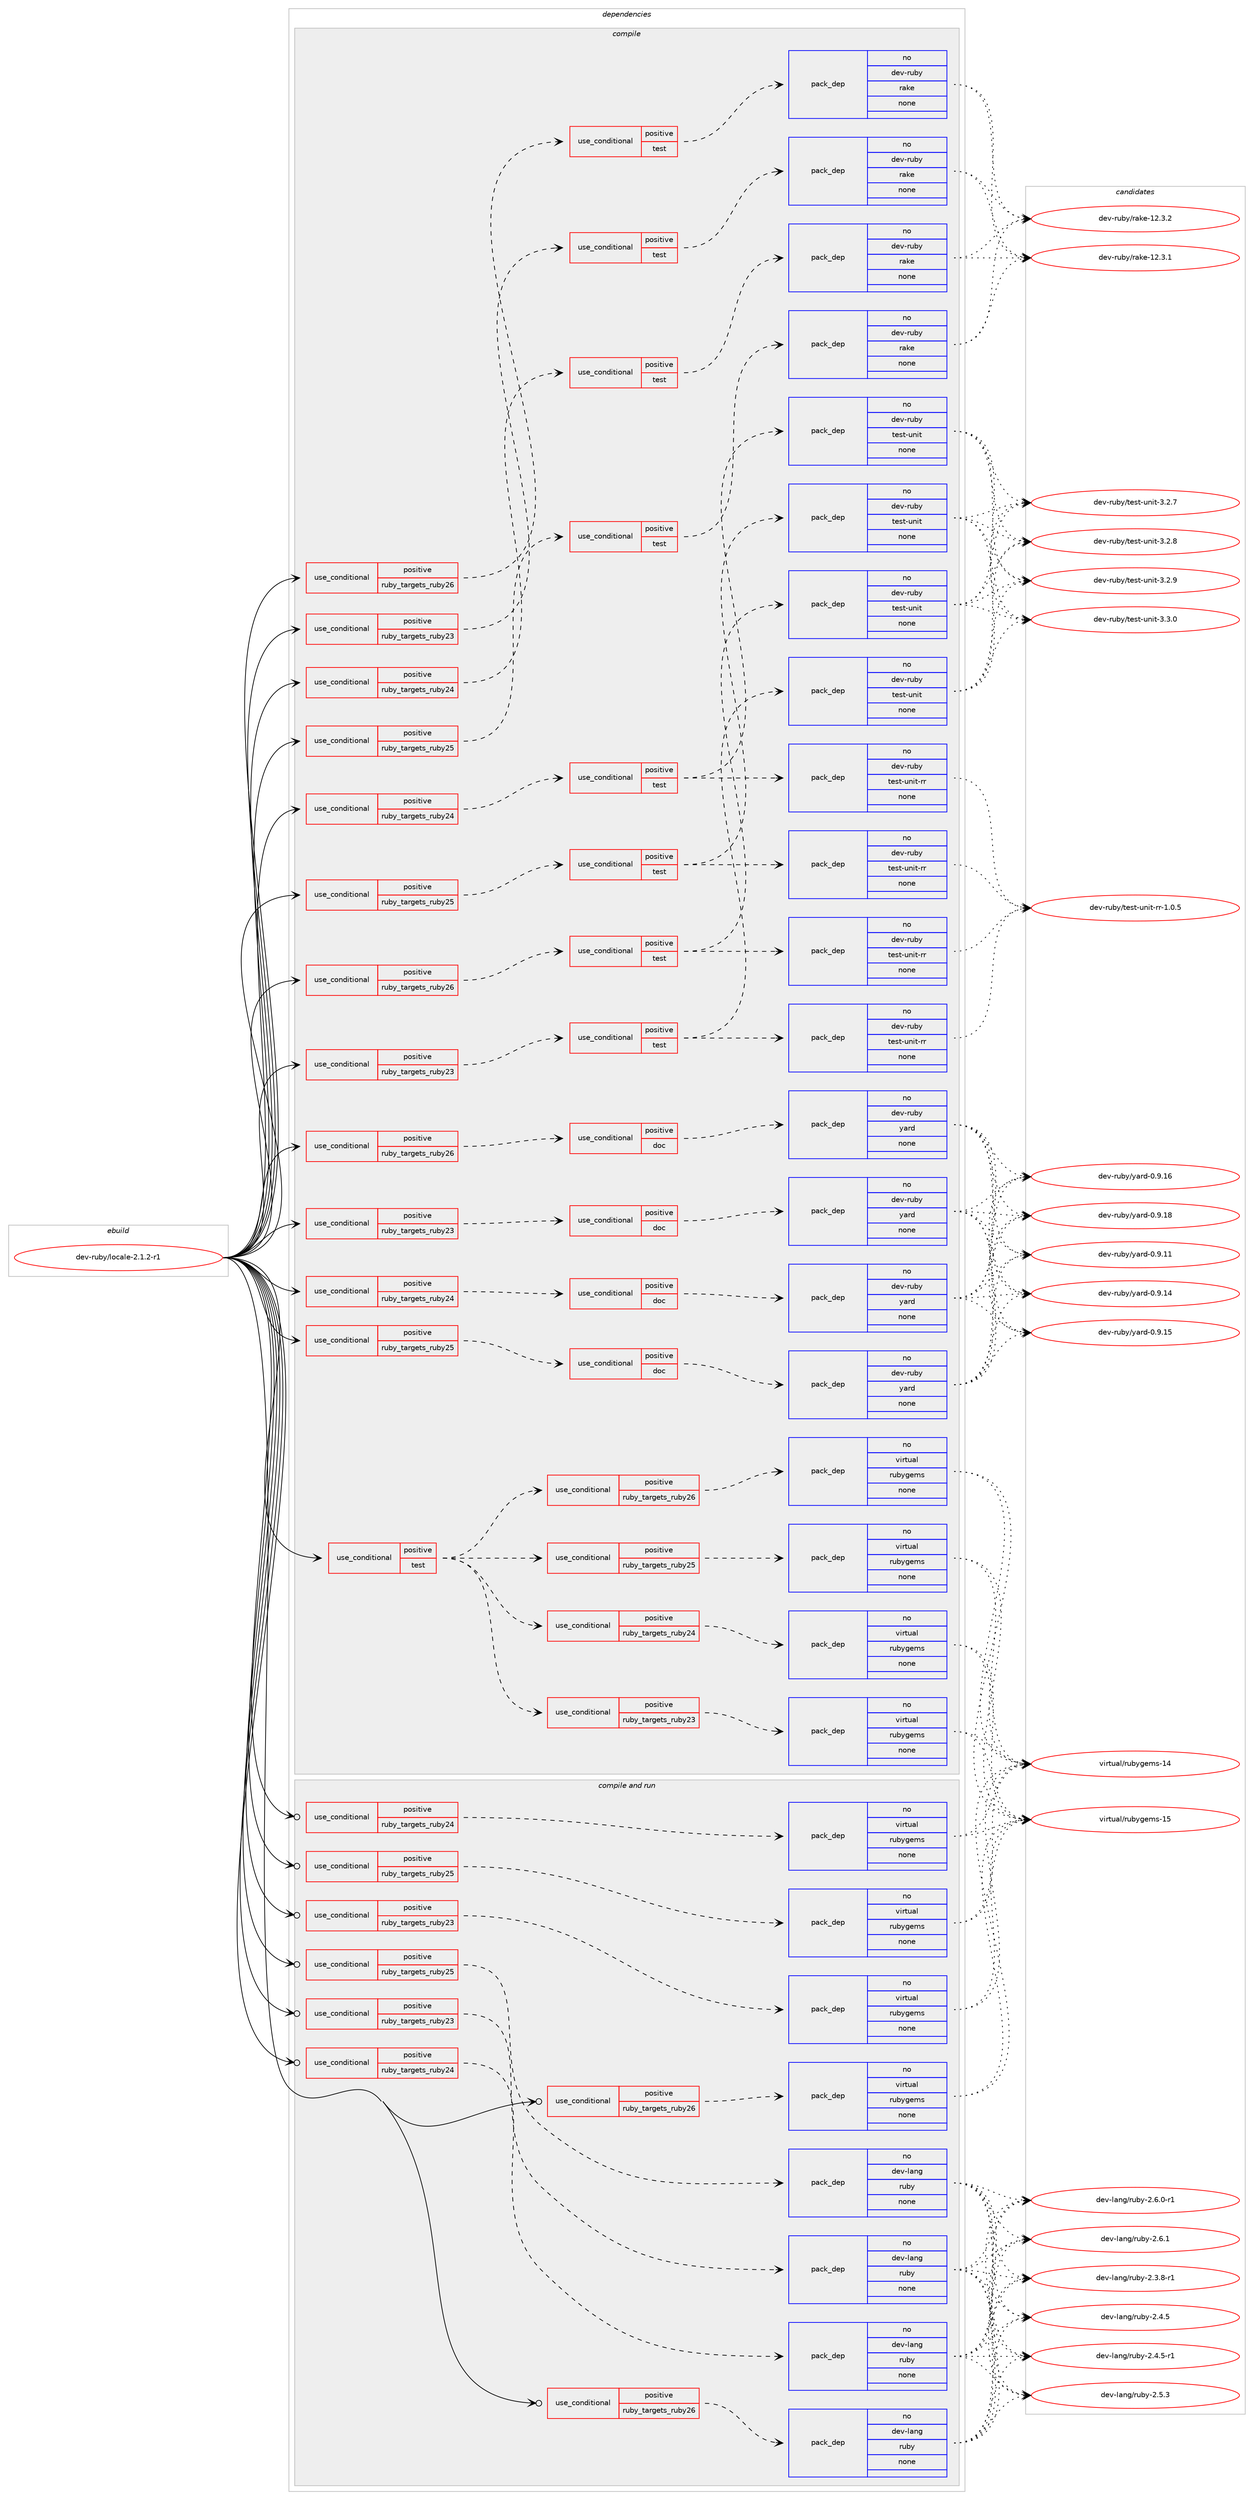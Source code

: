 digraph prolog {

# *************
# Graph options
# *************

newrank=true;
concentrate=true;
compound=true;
graph [rankdir=LR,fontname=Helvetica,fontsize=10,ranksep=1.5];#, ranksep=2.5, nodesep=0.2];
edge  [arrowhead=vee];
node  [fontname=Helvetica,fontsize=10];

# **********
# The ebuild
# **********

subgraph cluster_leftcol {
color=gray;
rank=same;
label=<<i>ebuild</i>>;
id [label="dev-ruby/locale-2.1.2-r1", color=red, width=4, href="../dev-ruby/locale-2.1.2-r1.svg"];
}

# ****************
# The dependencies
# ****************

subgraph cluster_midcol {
color=gray;
label=<<i>dependencies</i>>;
subgraph cluster_compile {
fillcolor="#eeeeee";
style=filled;
label=<<i>compile</i>>;
subgraph cond404384 {
dependency1502179 [label=<<TABLE BORDER="0" CELLBORDER="1" CELLSPACING="0" CELLPADDING="4"><TR><TD ROWSPAN="3" CELLPADDING="10">use_conditional</TD></TR><TR><TD>positive</TD></TR><TR><TD>ruby_targets_ruby23</TD></TR></TABLE>>, shape=none, color=red];
subgraph cond404385 {
dependency1502180 [label=<<TABLE BORDER="0" CELLBORDER="1" CELLSPACING="0" CELLPADDING="4"><TR><TD ROWSPAN="3" CELLPADDING="10">use_conditional</TD></TR><TR><TD>positive</TD></TR><TR><TD>doc</TD></TR></TABLE>>, shape=none, color=red];
subgraph pack1074334 {
dependency1502181 [label=<<TABLE BORDER="0" CELLBORDER="1" CELLSPACING="0" CELLPADDING="4" WIDTH="220"><TR><TD ROWSPAN="6" CELLPADDING="30">pack_dep</TD></TR><TR><TD WIDTH="110">no</TD></TR><TR><TD>dev-ruby</TD></TR><TR><TD>yard</TD></TR><TR><TD>none</TD></TR><TR><TD></TD></TR></TABLE>>, shape=none, color=blue];
}
dependency1502180:e -> dependency1502181:w [weight=20,style="dashed",arrowhead="vee"];
}
dependency1502179:e -> dependency1502180:w [weight=20,style="dashed",arrowhead="vee"];
}
id:e -> dependency1502179:w [weight=20,style="solid",arrowhead="vee"];
subgraph cond404386 {
dependency1502182 [label=<<TABLE BORDER="0" CELLBORDER="1" CELLSPACING="0" CELLPADDING="4"><TR><TD ROWSPAN="3" CELLPADDING="10">use_conditional</TD></TR><TR><TD>positive</TD></TR><TR><TD>ruby_targets_ruby23</TD></TR></TABLE>>, shape=none, color=red];
subgraph cond404387 {
dependency1502183 [label=<<TABLE BORDER="0" CELLBORDER="1" CELLSPACING="0" CELLPADDING="4"><TR><TD ROWSPAN="3" CELLPADDING="10">use_conditional</TD></TR><TR><TD>positive</TD></TR><TR><TD>test</TD></TR></TABLE>>, shape=none, color=red];
subgraph pack1074335 {
dependency1502184 [label=<<TABLE BORDER="0" CELLBORDER="1" CELLSPACING="0" CELLPADDING="4" WIDTH="220"><TR><TD ROWSPAN="6" CELLPADDING="30">pack_dep</TD></TR><TR><TD WIDTH="110">no</TD></TR><TR><TD>dev-ruby</TD></TR><TR><TD>rake</TD></TR><TR><TD>none</TD></TR><TR><TD></TD></TR></TABLE>>, shape=none, color=blue];
}
dependency1502183:e -> dependency1502184:w [weight=20,style="dashed",arrowhead="vee"];
}
dependency1502182:e -> dependency1502183:w [weight=20,style="dashed",arrowhead="vee"];
}
id:e -> dependency1502182:w [weight=20,style="solid",arrowhead="vee"];
subgraph cond404388 {
dependency1502185 [label=<<TABLE BORDER="0" CELLBORDER="1" CELLSPACING="0" CELLPADDING="4"><TR><TD ROWSPAN="3" CELLPADDING="10">use_conditional</TD></TR><TR><TD>positive</TD></TR><TR><TD>ruby_targets_ruby23</TD></TR></TABLE>>, shape=none, color=red];
subgraph cond404389 {
dependency1502186 [label=<<TABLE BORDER="0" CELLBORDER="1" CELLSPACING="0" CELLPADDING="4"><TR><TD ROWSPAN="3" CELLPADDING="10">use_conditional</TD></TR><TR><TD>positive</TD></TR><TR><TD>test</TD></TR></TABLE>>, shape=none, color=red];
subgraph pack1074336 {
dependency1502187 [label=<<TABLE BORDER="0" CELLBORDER="1" CELLSPACING="0" CELLPADDING="4" WIDTH="220"><TR><TD ROWSPAN="6" CELLPADDING="30">pack_dep</TD></TR><TR><TD WIDTH="110">no</TD></TR><TR><TD>dev-ruby</TD></TR><TR><TD>test-unit</TD></TR><TR><TD>none</TD></TR><TR><TD></TD></TR></TABLE>>, shape=none, color=blue];
}
dependency1502186:e -> dependency1502187:w [weight=20,style="dashed",arrowhead="vee"];
subgraph pack1074337 {
dependency1502188 [label=<<TABLE BORDER="0" CELLBORDER="1" CELLSPACING="0" CELLPADDING="4" WIDTH="220"><TR><TD ROWSPAN="6" CELLPADDING="30">pack_dep</TD></TR><TR><TD WIDTH="110">no</TD></TR><TR><TD>dev-ruby</TD></TR><TR><TD>test-unit-rr</TD></TR><TR><TD>none</TD></TR><TR><TD></TD></TR></TABLE>>, shape=none, color=blue];
}
dependency1502186:e -> dependency1502188:w [weight=20,style="dashed",arrowhead="vee"];
}
dependency1502185:e -> dependency1502186:w [weight=20,style="dashed",arrowhead="vee"];
}
id:e -> dependency1502185:w [weight=20,style="solid",arrowhead="vee"];
subgraph cond404390 {
dependency1502189 [label=<<TABLE BORDER="0" CELLBORDER="1" CELLSPACING="0" CELLPADDING="4"><TR><TD ROWSPAN="3" CELLPADDING="10">use_conditional</TD></TR><TR><TD>positive</TD></TR><TR><TD>ruby_targets_ruby24</TD></TR></TABLE>>, shape=none, color=red];
subgraph cond404391 {
dependency1502190 [label=<<TABLE BORDER="0" CELLBORDER="1" CELLSPACING="0" CELLPADDING="4"><TR><TD ROWSPAN="3" CELLPADDING="10">use_conditional</TD></TR><TR><TD>positive</TD></TR><TR><TD>doc</TD></TR></TABLE>>, shape=none, color=red];
subgraph pack1074338 {
dependency1502191 [label=<<TABLE BORDER="0" CELLBORDER="1" CELLSPACING="0" CELLPADDING="4" WIDTH="220"><TR><TD ROWSPAN="6" CELLPADDING="30">pack_dep</TD></TR><TR><TD WIDTH="110">no</TD></TR><TR><TD>dev-ruby</TD></TR><TR><TD>yard</TD></TR><TR><TD>none</TD></TR><TR><TD></TD></TR></TABLE>>, shape=none, color=blue];
}
dependency1502190:e -> dependency1502191:w [weight=20,style="dashed",arrowhead="vee"];
}
dependency1502189:e -> dependency1502190:w [weight=20,style="dashed",arrowhead="vee"];
}
id:e -> dependency1502189:w [weight=20,style="solid",arrowhead="vee"];
subgraph cond404392 {
dependency1502192 [label=<<TABLE BORDER="0" CELLBORDER="1" CELLSPACING="0" CELLPADDING="4"><TR><TD ROWSPAN="3" CELLPADDING="10">use_conditional</TD></TR><TR><TD>positive</TD></TR><TR><TD>ruby_targets_ruby24</TD></TR></TABLE>>, shape=none, color=red];
subgraph cond404393 {
dependency1502193 [label=<<TABLE BORDER="0" CELLBORDER="1" CELLSPACING="0" CELLPADDING="4"><TR><TD ROWSPAN="3" CELLPADDING="10">use_conditional</TD></TR><TR><TD>positive</TD></TR><TR><TD>test</TD></TR></TABLE>>, shape=none, color=red];
subgraph pack1074339 {
dependency1502194 [label=<<TABLE BORDER="0" CELLBORDER="1" CELLSPACING="0" CELLPADDING="4" WIDTH="220"><TR><TD ROWSPAN="6" CELLPADDING="30">pack_dep</TD></TR><TR><TD WIDTH="110">no</TD></TR><TR><TD>dev-ruby</TD></TR><TR><TD>rake</TD></TR><TR><TD>none</TD></TR><TR><TD></TD></TR></TABLE>>, shape=none, color=blue];
}
dependency1502193:e -> dependency1502194:w [weight=20,style="dashed",arrowhead="vee"];
}
dependency1502192:e -> dependency1502193:w [weight=20,style="dashed",arrowhead="vee"];
}
id:e -> dependency1502192:w [weight=20,style="solid",arrowhead="vee"];
subgraph cond404394 {
dependency1502195 [label=<<TABLE BORDER="0" CELLBORDER="1" CELLSPACING="0" CELLPADDING="4"><TR><TD ROWSPAN="3" CELLPADDING="10">use_conditional</TD></TR><TR><TD>positive</TD></TR><TR><TD>ruby_targets_ruby24</TD></TR></TABLE>>, shape=none, color=red];
subgraph cond404395 {
dependency1502196 [label=<<TABLE BORDER="0" CELLBORDER="1" CELLSPACING="0" CELLPADDING="4"><TR><TD ROWSPAN="3" CELLPADDING="10">use_conditional</TD></TR><TR><TD>positive</TD></TR><TR><TD>test</TD></TR></TABLE>>, shape=none, color=red];
subgraph pack1074340 {
dependency1502197 [label=<<TABLE BORDER="0" CELLBORDER="1" CELLSPACING="0" CELLPADDING="4" WIDTH="220"><TR><TD ROWSPAN="6" CELLPADDING="30">pack_dep</TD></TR><TR><TD WIDTH="110">no</TD></TR><TR><TD>dev-ruby</TD></TR><TR><TD>test-unit</TD></TR><TR><TD>none</TD></TR><TR><TD></TD></TR></TABLE>>, shape=none, color=blue];
}
dependency1502196:e -> dependency1502197:w [weight=20,style="dashed",arrowhead="vee"];
subgraph pack1074341 {
dependency1502198 [label=<<TABLE BORDER="0" CELLBORDER="1" CELLSPACING="0" CELLPADDING="4" WIDTH="220"><TR><TD ROWSPAN="6" CELLPADDING="30">pack_dep</TD></TR><TR><TD WIDTH="110">no</TD></TR><TR><TD>dev-ruby</TD></TR><TR><TD>test-unit-rr</TD></TR><TR><TD>none</TD></TR><TR><TD></TD></TR></TABLE>>, shape=none, color=blue];
}
dependency1502196:e -> dependency1502198:w [weight=20,style="dashed",arrowhead="vee"];
}
dependency1502195:e -> dependency1502196:w [weight=20,style="dashed",arrowhead="vee"];
}
id:e -> dependency1502195:w [weight=20,style="solid",arrowhead="vee"];
subgraph cond404396 {
dependency1502199 [label=<<TABLE BORDER="0" CELLBORDER="1" CELLSPACING="0" CELLPADDING="4"><TR><TD ROWSPAN="3" CELLPADDING="10">use_conditional</TD></TR><TR><TD>positive</TD></TR><TR><TD>ruby_targets_ruby25</TD></TR></TABLE>>, shape=none, color=red];
subgraph cond404397 {
dependency1502200 [label=<<TABLE BORDER="0" CELLBORDER="1" CELLSPACING="0" CELLPADDING="4"><TR><TD ROWSPAN="3" CELLPADDING="10">use_conditional</TD></TR><TR><TD>positive</TD></TR><TR><TD>doc</TD></TR></TABLE>>, shape=none, color=red];
subgraph pack1074342 {
dependency1502201 [label=<<TABLE BORDER="0" CELLBORDER="1" CELLSPACING="0" CELLPADDING="4" WIDTH="220"><TR><TD ROWSPAN="6" CELLPADDING="30">pack_dep</TD></TR><TR><TD WIDTH="110">no</TD></TR><TR><TD>dev-ruby</TD></TR><TR><TD>yard</TD></TR><TR><TD>none</TD></TR><TR><TD></TD></TR></TABLE>>, shape=none, color=blue];
}
dependency1502200:e -> dependency1502201:w [weight=20,style="dashed",arrowhead="vee"];
}
dependency1502199:e -> dependency1502200:w [weight=20,style="dashed",arrowhead="vee"];
}
id:e -> dependency1502199:w [weight=20,style="solid",arrowhead="vee"];
subgraph cond404398 {
dependency1502202 [label=<<TABLE BORDER="0" CELLBORDER="1" CELLSPACING="0" CELLPADDING="4"><TR><TD ROWSPAN="3" CELLPADDING="10">use_conditional</TD></TR><TR><TD>positive</TD></TR><TR><TD>ruby_targets_ruby25</TD></TR></TABLE>>, shape=none, color=red];
subgraph cond404399 {
dependency1502203 [label=<<TABLE BORDER="0" CELLBORDER="1" CELLSPACING="0" CELLPADDING="4"><TR><TD ROWSPAN="3" CELLPADDING="10">use_conditional</TD></TR><TR><TD>positive</TD></TR><TR><TD>test</TD></TR></TABLE>>, shape=none, color=red];
subgraph pack1074343 {
dependency1502204 [label=<<TABLE BORDER="0" CELLBORDER="1" CELLSPACING="0" CELLPADDING="4" WIDTH="220"><TR><TD ROWSPAN="6" CELLPADDING="30">pack_dep</TD></TR><TR><TD WIDTH="110">no</TD></TR><TR><TD>dev-ruby</TD></TR><TR><TD>rake</TD></TR><TR><TD>none</TD></TR><TR><TD></TD></TR></TABLE>>, shape=none, color=blue];
}
dependency1502203:e -> dependency1502204:w [weight=20,style="dashed",arrowhead="vee"];
}
dependency1502202:e -> dependency1502203:w [weight=20,style="dashed",arrowhead="vee"];
}
id:e -> dependency1502202:w [weight=20,style="solid",arrowhead="vee"];
subgraph cond404400 {
dependency1502205 [label=<<TABLE BORDER="0" CELLBORDER="1" CELLSPACING="0" CELLPADDING="4"><TR><TD ROWSPAN="3" CELLPADDING="10">use_conditional</TD></TR><TR><TD>positive</TD></TR><TR><TD>ruby_targets_ruby25</TD></TR></TABLE>>, shape=none, color=red];
subgraph cond404401 {
dependency1502206 [label=<<TABLE BORDER="0" CELLBORDER="1" CELLSPACING="0" CELLPADDING="4"><TR><TD ROWSPAN="3" CELLPADDING="10">use_conditional</TD></TR><TR><TD>positive</TD></TR><TR><TD>test</TD></TR></TABLE>>, shape=none, color=red];
subgraph pack1074344 {
dependency1502207 [label=<<TABLE BORDER="0" CELLBORDER="1" CELLSPACING="0" CELLPADDING="4" WIDTH="220"><TR><TD ROWSPAN="6" CELLPADDING="30">pack_dep</TD></TR><TR><TD WIDTH="110">no</TD></TR><TR><TD>dev-ruby</TD></TR><TR><TD>test-unit</TD></TR><TR><TD>none</TD></TR><TR><TD></TD></TR></TABLE>>, shape=none, color=blue];
}
dependency1502206:e -> dependency1502207:w [weight=20,style="dashed",arrowhead="vee"];
subgraph pack1074345 {
dependency1502208 [label=<<TABLE BORDER="0" CELLBORDER="1" CELLSPACING="0" CELLPADDING="4" WIDTH="220"><TR><TD ROWSPAN="6" CELLPADDING="30">pack_dep</TD></TR><TR><TD WIDTH="110">no</TD></TR><TR><TD>dev-ruby</TD></TR><TR><TD>test-unit-rr</TD></TR><TR><TD>none</TD></TR><TR><TD></TD></TR></TABLE>>, shape=none, color=blue];
}
dependency1502206:e -> dependency1502208:w [weight=20,style="dashed",arrowhead="vee"];
}
dependency1502205:e -> dependency1502206:w [weight=20,style="dashed",arrowhead="vee"];
}
id:e -> dependency1502205:w [weight=20,style="solid",arrowhead="vee"];
subgraph cond404402 {
dependency1502209 [label=<<TABLE BORDER="0" CELLBORDER="1" CELLSPACING="0" CELLPADDING="4"><TR><TD ROWSPAN="3" CELLPADDING="10">use_conditional</TD></TR><TR><TD>positive</TD></TR><TR><TD>ruby_targets_ruby26</TD></TR></TABLE>>, shape=none, color=red];
subgraph cond404403 {
dependency1502210 [label=<<TABLE BORDER="0" CELLBORDER="1" CELLSPACING="0" CELLPADDING="4"><TR><TD ROWSPAN="3" CELLPADDING="10">use_conditional</TD></TR><TR><TD>positive</TD></TR><TR><TD>doc</TD></TR></TABLE>>, shape=none, color=red];
subgraph pack1074346 {
dependency1502211 [label=<<TABLE BORDER="0" CELLBORDER="1" CELLSPACING="0" CELLPADDING="4" WIDTH="220"><TR><TD ROWSPAN="6" CELLPADDING="30">pack_dep</TD></TR><TR><TD WIDTH="110">no</TD></TR><TR><TD>dev-ruby</TD></TR><TR><TD>yard</TD></TR><TR><TD>none</TD></TR><TR><TD></TD></TR></TABLE>>, shape=none, color=blue];
}
dependency1502210:e -> dependency1502211:w [weight=20,style="dashed",arrowhead="vee"];
}
dependency1502209:e -> dependency1502210:w [weight=20,style="dashed",arrowhead="vee"];
}
id:e -> dependency1502209:w [weight=20,style="solid",arrowhead="vee"];
subgraph cond404404 {
dependency1502212 [label=<<TABLE BORDER="0" CELLBORDER="1" CELLSPACING="0" CELLPADDING="4"><TR><TD ROWSPAN="3" CELLPADDING="10">use_conditional</TD></TR><TR><TD>positive</TD></TR><TR><TD>ruby_targets_ruby26</TD></TR></TABLE>>, shape=none, color=red];
subgraph cond404405 {
dependency1502213 [label=<<TABLE BORDER="0" CELLBORDER="1" CELLSPACING="0" CELLPADDING="4"><TR><TD ROWSPAN="3" CELLPADDING="10">use_conditional</TD></TR><TR><TD>positive</TD></TR><TR><TD>test</TD></TR></TABLE>>, shape=none, color=red];
subgraph pack1074347 {
dependency1502214 [label=<<TABLE BORDER="0" CELLBORDER="1" CELLSPACING="0" CELLPADDING="4" WIDTH="220"><TR><TD ROWSPAN="6" CELLPADDING="30">pack_dep</TD></TR><TR><TD WIDTH="110">no</TD></TR><TR><TD>dev-ruby</TD></TR><TR><TD>rake</TD></TR><TR><TD>none</TD></TR><TR><TD></TD></TR></TABLE>>, shape=none, color=blue];
}
dependency1502213:e -> dependency1502214:w [weight=20,style="dashed",arrowhead="vee"];
}
dependency1502212:e -> dependency1502213:w [weight=20,style="dashed",arrowhead="vee"];
}
id:e -> dependency1502212:w [weight=20,style="solid",arrowhead="vee"];
subgraph cond404406 {
dependency1502215 [label=<<TABLE BORDER="0" CELLBORDER="1" CELLSPACING="0" CELLPADDING="4"><TR><TD ROWSPAN="3" CELLPADDING="10">use_conditional</TD></TR><TR><TD>positive</TD></TR><TR><TD>ruby_targets_ruby26</TD></TR></TABLE>>, shape=none, color=red];
subgraph cond404407 {
dependency1502216 [label=<<TABLE BORDER="0" CELLBORDER="1" CELLSPACING="0" CELLPADDING="4"><TR><TD ROWSPAN="3" CELLPADDING="10">use_conditional</TD></TR><TR><TD>positive</TD></TR><TR><TD>test</TD></TR></TABLE>>, shape=none, color=red];
subgraph pack1074348 {
dependency1502217 [label=<<TABLE BORDER="0" CELLBORDER="1" CELLSPACING="0" CELLPADDING="4" WIDTH="220"><TR><TD ROWSPAN="6" CELLPADDING="30">pack_dep</TD></TR><TR><TD WIDTH="110">no</TD></TR><TR><TD>dev-ruby</TD></TR><TR><TD>test-unit</TD></TR><TR><TD>none</TD></TR><TR><TD></TD></TR></TABLE>>, shape=none, color=blue];
}
dependency1502216:e -> dependency1502217:w [weight=20,style="dashed",arrowhead="vee"];
subgraph pack1074349 {
dependency1502218 [label=<<TABLE BORDER="0" CELLBORDER="1" CELLSPACING="0" CELLPADDING="4" WIDTH="220"><TR><TD ROWSPAN="6" CELLPADDING="30">pack_dep</TD></TR><TR><TD WIDTH="110">no</TD></TR><TR><TD>dev-ruby</TD></TR><TR><TD>test-unit-rr</TD></TR><TR><TD>none</TD></TR><TR><TD></TD></TR></TABLE>>, shape=none, color=blue];
}
dependency1502216:e -> dependency1502218:w [weight=20,style="dashed",arrowhead="vee"];
}
dependency1502215:e -> dependency1502216:w [weight=20,style="dashed",arrowhead="vee"];
}
id:e -> dependency1502215:w [weight=20,style="solid",arrowhead="vee"];
subgraph cond404408 {
dependency1502219 [label=<<TABLE BORDER="0" CELLBORDER="1" CELLSPACING="0" CELLPADDING="4"><TR><TD ROWSPAN="3" CELLPADDING="10">use_conditional</TD></TR><TR><TD>positive</TD></TR><TR><TD>test</TD></TR></TABLE>>, shape=none, color=red];
subgraph cond404409 {
dependency1502220 [label=<<TABLE BORDER="0" CELLBORDER="1" CELLSPACING="0" CELLPADDING="4"><TR><TD ROWSPAN="3" CELLPADDING="10">use_conditional</TD></TR><TR><TD>positive</TD></TR><TR><TD>ruby_targets_ruby23</TD></TR></TABLE>>, shape=none, color=red];
subgraph pack1074350 {
dependency1502221 [label=<<TABLE BORDER="0" CELLBORDER="1" CELLSPACING="0" CELLPADDING="4" WIDTH="220"><TR><TD ROWSPAN="6" CELLPADDING="30">pack_dep</TD></TR><TR><TD WIDTH="110">no</TD></TR><TR><TD>virtual</TD></TR><TR><TD>rubygems</TD></TR><TR><TD>none</TD></TR><TR><TD></TD></TR></TABLE>>, shape=none, color=blue];
}
dependency1502220:e -> dependency1502221:w [weight=20,style="dashed",arrowhead="vee"];
}
dependency1502219:e -> dependency1502220:w [weight=20,style="dashed",arrowhead="vee"];
subgraph cond404410 {
dependency1502222 [label=<<TABLE BORDER="0" CELLBORDER="1" CELLSPACING="0" CELLPADDING="4"><TR><TD ROWSPAN="3" CELLPADDING="10">use_conditional</TD></TR><TR><TD>positive</TD></TR><TR><TD>ruby_targets_ruby24</TD></TR></TABLE>>, shape=none, color=red];
subgraph pack1074351 {
dependency1502223 [label=<<TABLE BORDER="0" CELLBORDER="1" CELLSPACING="0" CELLPADDING="4" WIDTH="220"><TR><TD ROWSPAN="6" CELLPADDING="30">pack_dep</TD></TR><TR><TD WIDTH="110">no</TD></TR><TR><TD>virtual</TD></TR><TR><TD>rubygems</TD></TR><TR><TD>none</TD></TR><TR><TD></TD></TR></TABLE>>, shape=none, color=blue];
}
dependency1502222:e -> dependency1502223:w [weight=20,style="dashed",arrowhead="vee"];
}
dependency1502219:e -> dependency1502222:w [weight=20,style="dashed",arrowhead="vee"];
subgraph cond404411 {
dependency1502224 [label=<<TABLE BORDER="0" CELLBORDER="1" CELLSPACING="0" CELLPADDING="4"><TR><TD ROWSPAN="3" CELLPADDING="10">use_conditional</TD></TR><TR><TD>positive</TD></TR><TR><TD>ruby_targets_ruby25</TD></TR></TABLE>>, shape=none, color=red];
subgraph pack1074352 {
dependency1502225 [label=<<TABLE BORDER="0" CELLBORDER="1" CELLSPACING="0" CELLPADDING="4" WIDTH="220"><TR><TD ROWSPAN="6" CELLPADDING="30">pack_dep</TD></TR><TR><TD WIDTH="110">no</TD></TR><TR><TD>virtual</TD></TR><TR><TD>rubygems</TD></TR><TR><TD>none</TD></TR><TR><TD></TD></TR></TABLE>>, shape=none, color=blue];
}
dependency1502224:e -> dependency1502225:w [weight=20,style="dashed",arrowhead="vee"];
}
dependency1502219:e -> dependency1502224:w [weight=20,style="dashed",arrowhead="vee"];
subgraph cond404412 {
dependency1502226 [label=<<TABLE BORDER="0" CELLBORDER="1" CELLSPACING="0" CELLPADDING="4"><TR><TD ROWSPAN="3" CELLPADDING="10">use_conditional</TD></TR><TR><TD>positive</TD></TR><TR><TD>ruby_targets_ruby26</TD></TR></TABLE>>, shape=none, color=red];
subgraph pack1074353 {
dependency1502227 [label=<<TABLE BORDER="0" CELLBORDER="1" CELLSPACING="0" CELLPADDING="4" WIDTH="220"><TR><TD ROWSPAN="6" CELLPADDING="30">pack_dep</TD></TR><TR><TD WIDTH="110">no</TD></TR><TR><TD>virtual</TD></TR><TR><TD>rubygems</TD></TR><TR><TD>none</TD></TR><TR><TD></TD></TR></TABLE>>, shape=none, color=blue];
}
dependency1502226:e -> dependency1502227:w [weight=20,style="dashed",arrowhead="vee"];
}
dependency1502219:e -> dependency1502226:w [weight=20,style="dashed",arrowhead="vee"];
}
id:e -> dependency1502219:w [weight=20,style="solid",arrowhead="vee"];
}
subgraph cluster_compileandrun {
fillcolor="#eeeeee";
style=filled;
label=<<i>compile and run</i>>;
subgraph cond404413 {
dependency1502228 [label=<<TABLE BORDER="0" CELLBORDER="1" CELLSPACING="0" CELLPADDING="4"><TR><TD ROWSPAN="3" CELLPADDING="10">use_conditional</TD></TR><TR><TD>positive</TD></TR><TR><TD>ruby_targets_ruby23</TD></TR></TABLE>>, shape=none, color=red];
subgraph pack1074354 {
dependency1502229 [label=<<TABLE BORDER="0" CELLBORDER="1" CELLSPACING="0" CELLPADDING="4" WIDTH="220"><TR><TD ROWSPAN="6" CELLPADDING="30">pack_dep</TD></TR><TR><TD WIDTH="110">no</TD></TR><TR><TD>dev-lang</TD></TR><TR><TD>ruby</TD></TR><TR><TD>none</TD></TR><TR><TD></TD></TR></TABLE>>, shape=none, color=blue];
}
dependency1502228:e -> dependency1502229:w [weight=20,style="dashed",arrowhead="vee"];
}
id:e -> dependency1502228:w [weight=20,style="solid",arrowhead="odotvee"];
subgraph cond404414 {
dependency1502230 [label=<<TABLE BORDER="0" CELLBORDER="1" CELLSPACING="0" CELLPADDING="4"><TR><TD ROWSPAN="3" CELLPADDING="10">use_conditional</TD></TR><TR><TD>positive</TD></TR><TR><TD>ruby_targets_ruby23</TD></TR></TABLE>>, shape=none, color=red];
subgraph pack1074355 {
dependency1502231 [label=<<TABLE BORDER="0" CELLBORDER="1" CELLSPACING="0" CELLPADDING="4" WIDTH="220"><TR><TD ROWSPAN="6" CELLPADDING="30">pack_dep</TD></TR><TR><TD WIDTH="110">no</TD></TR><TR><TD>virtual</TD></TR><TR><TD>rubygems</TD></TR><TR><TD>none</TD></TR><TR><TD></TD></TR></TABLE>>, shape=none, color=blue];
}
dependency1502230:e -> dependency1502231:w [weight=20,style="dashed",arrowhead="vee"];
}
id:e -> dependency1502230:w [weight=20,style="solid",arrowhead="odotvee"];
subgraph cond404415 {
dependency1502232 [label=<<TABLE BORDER="0" CELLBORDER="1" CELLSPACING="0" CELLPADDING="4"><TR><TD ROWSPAN="3" CELLPADDING="10">use_conditional</TD></TR><TR><TD>positive</TD></TR><TR><TD>ruby_targets_ruby24</TD></TR></TABLE>>, shape=none, color=red];
subgraph pack1074356 {
dependency1502233 [label=<<TABLE BORDER="0" CELLBORDER="1" CELLSPACING="0" CELLPADDING="4" WIDTH="220"><TR><TD ROWSPAN="6" CELLPADDING="30">pack_dep</TD></TR><TR><TD WIDTH="110">no</TD></TR><TR><TD>dev-lang</TD></TR><TR><TD>ruby</TD></TR><TR><TD>none</TD></TR><TR><TD></TD></TR></TABLE>>, shape=none, color=blue];
}
dependency1502232:e -> dependency1502233:w [weight=20,style="dashed",arrowhead="vee"];
}
id:e -> dependency1502232:w [weight=20,style="solid",arrowhead="odotvee"];
subgraph cond404416 {
dependency1502234 [label=<<TABLE BORDER="0" CELLBORDER="1" CELLSPACING="0" CELLPADDING="4"><TR><TD ROWSPAN="3" CELLPADDING="10">use_conditional</TD></TR><TR><TD>positive</TD></TR><TR><TD>ruby_targets_ruby24</TD></TR></TABLE>>, shape=none, color=red];
subgraph pack1074357 {
dependency1502235 [label=<<TABLE BORDER="0" CELLBORDER="1" CELLSPACING="0" CELLPADDING="4" WIDTH="220"><TR><TD ROWSPAN="6" CELLPADDING="30">pack_dep</TD></TR><TR><TD WIDTH="110">no</TD></TR><TR><TD>virtual</TD></TR><TR><TD>rubygems</TD></TR><TR><TD>none</TD></TR><TR><TD></TD></TR></TABLE>>, shape=none, color=blue];
}
dependency1502234:e -> dependency1502235:w [weight=20,style="dashed",arrowhead="vee"];
}
id:e -> dependency1502234:w [weight=20,style="solid",arrowhead="odotvee"];
subgraph cond404417 {
dependency1502236 [label=<<TABLE BORDER="0" CELLBORDER="1" CELLSPACING="0" CELLPADDING="4"><TR><TD ROWSPAN="3" CELLPADDING="10">use_conditional</TD></TR><TR><TD>positive</TD></TR><TR><TD>ruby_targets_ruby25</TD></TR></TABLE>>, shape=none, color=red];
subgraph pack1074358 {
dependency1502237 [label=<<TABLE BORDER="0" CELLBORDER="1" CELLSPACING="0" CELLPADDING="4" WIDTH="220"><TR><TD ROWSPAN="6" CELLPADDING="30">pack_dep</TD></TR><TR><TD WIDTH="110">no</TD></TR><TR><TD>dev-lang</TD></TR><TR><TD>ruby</TD></TR><TR><TD>none</TD></TR><TR><TD></TD></TR></TABLE>>, shape=none, color=blue];
}
dependency1502236:e -> dependency1502237:w [weight=20,style="dashed",arrowhead="vee"];
}
id:e -> dependency1502236:w [weight=20,style="solid",arrowhead="odotvee"];
subgraph cond404418 {
dependency1502238 [label=<<TABLE BORDER="0" CELLBORDER="1" CELLSPACING="0" CELLPADDING="4"><TR><TD ROWSPAN="3" CELLPADDING="10">use_conditional</TD></TR><TR><TD>positive</TD></TR><TR><TD>ruby_targets_ruby25</TD></TR></TABLE>>, shape=none, color=red];
subgraph pack1074359 {
dependency1502239 [label=<<TABLE BORDER="0" CELLBORDER="1" CELLSPACING="0" CELLPADDING="4" WIDTH="220"><TR><TD ROWSPAN="6" CELLPADDING="30">pack_dep</TD></TR><TR><TD WIDTH="110">no</TD></TR><TR><TD>virtual</TD></TR><TR><TD>rubygems</TD></TR><TR><TD>none</TD></TR><TR><TD></TD></TR></TABLE>>, shape=none, color=blue];
}
dependency1502238:e -> dependency1502239:w [weight=20,style="dashed",arrowhead="vee"];
}
id:e -> dependency1502238:w [weight=20,style="solid",arrowhead="odotvee"];
subgraph cond404419 {
dependency1502240 [label=<<TABLE BORDER="0" CELLBORDER="1" CELLSPACING="0" CELLPADDING="4"><TR><TD ROWSPAN="3" CELLPADDING="10">use_conditional</TD></TR><TR><TD>positive</TD></TR><TR><TD>ruby_targets_ruby26</TD></TR></TABLE>>, shape=none, color=red];
subgraph pack1074360 {
dependency1502241 [label=<<TABLE BORDER="0" CELLBORDER="1" CELLSPACING="0" CELLPADDING="4" WIDTH="220"><TR><TD ROWSPAN="6" CELLPADDING="30">pack_dep</TD></TR><TR><TD WIDTH="110">no</TD></TR><TR><TD>dev-lang</TD></TR><TR><TD>ruby</TD></TR><TR><TD>none</TD></TR><TR><TD></TD></TR></TABLE>>, shape=none, color=blue];
}
dependency1502240:e -> dependency1502241:w [weight=20,style="dashed",arrowhead="vee"];
}
id:e -> dependency1502240:w [weight=20,style="solid",arrowhead="odotvee"];
subgraph cond404420 {
dependency1502242 [label=<<TABLE BORDER="0" CELLBORDER="1" CELLSPACING="0" CELLPADDING="4"><TR><TD ROWSPAN="3" CELLPADDING="10">use_conditional</TD></TR><TR><TD>positive</TD></TR><TR><TD>ruby_targets_ruby26</TD></TR></TABLE>>, shape=none, color=red];
subgraph pack1074361 {
dependency1502243 [label=<<TABLE BORDER="0" CELLBORDER="1" CELLSPACING="0" CELLPADDING="4" WIDTH="220"><TR><TD ROWSPAN="6" CELLPADDING="30">pack_dep</TD></TR><TR><TD WIDTH="110">no</TD></TR><TR><TD>virtual</TD></TR><TR><TD>rubygems</TD></TR><TR><TD>none</TD></TR><TR><TD></TD></TR></TABLE>>, shape=none, color=blue];
}
dependency1502242:e -> dependency1502243:w [weight=20,style="dashed",arrowhead="vee"];
}
id:e -> dependency1502242:w [weight=20,style="solid",arrowhead="odotvee"];
}
subgraph cluster_run {
fillcolor="#eeeeee";
style=filled;
label=<<i>run</i>>;
}
}

# **************
# The candidates
# **************

subgraph cluster_choices {
rank=same;
color=gray;
label=<<i>candidates</i>>;

subgraph choice1074334 {
color=black;
nodesep=1;
choice1001011184511411798121471219711410045484657464949 [label="dev-ruby/yard-0.9.11", color=red, width=4,href="../dev-ruby/yard-0.9.11.svg"];
choice1001011184511411798121471219711410045484657464952 [label="dev-ruby/yard-0.9.14", color=red, width=4,href="../dev-ruby/yard-0.9.14.svg"];
choice1001011184511411798121471219711410045484657464953 [label="dev-ruby/yard-0.9.15", color=red, width=4,href="../dev-ruby/yard-0.9.15.svg"];
choice1001011184511411798121471219711410045484657464954 [label="dev-ruby/yard-0.9.16", color=red, width=4,href="../dev-ruby/yard-0.9.16.svg"];
choice1001011184511411798121471219711410045484657464956 [label="dev-ruby/yard-0.9.18", color=red, width=4,href="../dev-ruby/yard-0.9.18.svg"];
dependency1502181:e -> choice1001011184511411798121471219711410045484657464949:w [style=dotted,weight="100"];
dependency1502181:e -> choice1001011184511411798121471219711410045484657464952:w [style=dotted,weight="100"];
dependency1502181:e -> choice1001011184511411798121471219711410045484657464953:w [style=dotted,weight="100"];
dependency1502181:e -> choice1001011184511411798121471219711410045484657464954:w [style=dotted,weight="100"];
dependency1502181:e -> choice1001011184511411798121471219711410045484657464956:w [style=dotted,weight="100"];
}
subgraph choice1074335 {
color=black;
nodesep=1;
choice1001011184511411798121471149710710145495046514649 [label="dev-ruby/rake-12.3.1", color=red, width=4,href="../dev-ruby/rake-12.3.1.svg"];
choice1001011184511411798121471149710710145495046514650 [label="dev-ruby/rake-12.3.2", color=red, width=4,href="../dev-ruby/rake-12.3.2.svg"];
dependency1502184:e -> choice1001011184511411798121471149710710145495046514649:w [style=dotted,weight="100"];
dependency1502184:e -> choice1001011184511411798121471149710710145495046514650:w [style=dotted,weight="100"];
}
subgraph choice1074336 {
color=black;
nodesep=1;
choice10010111845114117981214711610111511645117110105116455146504655 [label="dev-ruby/test-unit-3.2.7", color=red, width=4,href="../dev-ruby/test-unit-3.2.7.svg"];
choice10010111845114117981214711610111511645117110105116455146504656 [label="dev-ruby/test-unit-3.2.8", color=red, width=4,href="../dev-ruby/test-unit-3.2.8.svg"];
choice10010111845114117981214711610111511645117110105116455146504657 [label="dev-ruby/test-unit-3.2.9", color=red, width=4,href="../dev-ruby/test-unit-3.2.9.svg"];
choice10010111845114117981214711610111511645117110105116455146514648 [label="dev-ruby/test-unit-3.3.0", color=red, width=4,href="../dev-ruby/test-unit-3.3.0.svg"];
dependency1502187:e -> choice10010111845114117981214711610111511645117110105116455146504655:w [style=dotted,weight="100"];
dependency1502187:e -> choice10010111845114117981214711610111511645117110105116455146504656:w [style=dotted,weight="100"];
dependency1502187:e -> choice10010111845114117981214711610111511645117110105116455146504657:w [style=dotted,weight="100"];
dependency1502187:e -> choice10010111845114117981214711610111511645117110105116455146514648:w [style=dotted,weight="100"];
}
subgraph choice1074337 {
color=black;
nodesep=1;
choice1001011184511411798121471161011151164511711010511645114114454946484653 [label="dev-ruby/test-unit-rr-1.0.5", color=red, width=4,href="../dev-ruby/test-unit-rr-1.0.5.svg"];
dependency1502188:e -> choice1001011184511411798121471161011151164511711010511645114114454946484653:w [style=dotted,weight="100"];
}
subgraph choice1074338 {
color=black;
nodesep=1;
choice1001011184511411798121471219711410045484657464949 [label="dev-ruby/yard-0.9.11", color=red, width=4,href="../dev-ruby/yard-0.9.11.svg"];
choice1001011184511411798121471219711410045484657464952 [label="dev-ruby/yard-0.9.14", color=red, width=4,href="../dev-ruby/yard-0.9.14.svg"];
choice1001011184511411798121471219711410045484657464953 [label="dev-ruby/yard-0.9.15", color=red, width=4,href="../dev-ruby/yard-0.9.15.svg"];
choice1001011184511411798121471219711410045484657464954 [label="dev-ruby/yard-0.9.16", color=red, width=4,href="../dev-ruby/yard-0.9.16.svg"];
choice1001011184511411798121471219711410045484657464956 [label="dev-ruby/yard-0.9.18", color=red, width=4,href="../dev-ruby/yard-0.9.18.svg"];
dependency1502191:e -> choice1001011184511411798121471219711410045484657464949:w [style=dotted,weight="100"];
dependency1502191:e -> choice1001011184511411798121471219711410045484657464952:w [style=dotted,weight="100"];
dependency1502191:e -> choice1001011184511411798121471219711410045484657464953:w [style=dotted,weight="100"];
dependency1502191:e -> choice1001011184511411798121471219711410045484657464954:w [style=dotted,weight="100"];
dependency1502191:e -> choice1001011184511411798121471219711410045484657464956:w [style=dotted,weight="100"];
}
subgraph choice1074339 {
color=black;
nodesep=1;
choice1001011184511411798121471149710710145495046514649 [label="dev-ruby/rake-12.3.1", color=red, width=4,href="../dev-ruby/rake-12.3.1.svg"];
choice1001011184511411798121471149710710145495046514650 [label="dev-ruby/rake-12.3.2", color=red, width=4,href="../dev-ruby/rake-12.3.2.svg"];
dependency1502194:e -> choice1001011184511411798121471149710710145495046514649:w [style=dotted,weight="100"];
dependency1502194:e -> choice1001011184511411798121471149710710145495046514650:w [style=dotted,weight="100"];
}
subgraph choice1074340 {
color=black;
nodesep=1;
choice10010111845114117981214711610111511645117110105116455146504655 [label="dev-ruby/test-unit-3.2.7", color=red, width=4,href="../dev-ruby/test-unit-3.2.7.svg"];
choice10010111845114117981214711610111511645117110105116455146504656 [label="dev-ruby/test-unit-3.2.8", color=red, width=4,href="../dev-ruby/test-unit-3.2.8.svg"];
choice10010111845114117981214711610111511645117110105116455146504657 [label="dev-ruby/test-unit-3.2.9", color=red, width=4,href="../dev-ruby/test-unit-3.2.9.svg"];
choice10010111845114117981214711610111511645117110105116455146514648 [label="dev-ruby/test-unit-3.3.0", color=red, width=4,href="../dev-ruby/test-unit-3.3.0.svg"];
dependency1502197:e -> choice10010111845114117981214711610111511645117110105116455146504655:w [style=dotted,weight="100"];
dependency1502197:e -> choice10010111845114117981214711610111511645117110105116455146504656:w [style=dotted,weight="100"];
dependency1502197:e -> choice10010111845114117981214711610111511645117110105116455146504657:w [style=dotted,weight="100"];
dependency1502197:e -> choice10010111845114117981214711610111511645117110105116455146514648:w [style=dotted,weight="100"];
}
subgraph choice1074341 {
color=black;
nodesep=1;
choice1001011184511411798121471161011151164511711010511645114114454946484653 [label="dev-ruby/test-unit-rr-1.0.5", color=red, width=4,href="../dev-ruby/test-unit-rr-1.0.5.svg"];
dependency1502198:e -> choice1001011184511411798121471161011151164511711010511645114114454946484653:w [style=dotted,weight="100"];
}
subgraph choice1074342 {
color=black;
nodesep=1;
choice1001011184511411798121471219711410045484657464949 [label="dev-ruby/yard-0.9.11", color=red, width=4,href="../dev-ruby/yard-0.9.11.svg"];
choice1001011184511411798121471219711410045484657464952 [label="dev-ruby/yard-0.9.14", color=red, width=4,href="../dev-ruby/yard-0.9.14.svg"];
choice1001011184511411798121471219711410045484657464953 [label="dev-ruby/yard-0.9.15", color=red, width=4,href="../dev-ruby/yard-0.9.15.svg"];
choice1001011184511411798121471219711410045484657464954 [label="dev-ruby/yard-0.9.16", color=red, width=4,href="../dev-ruby/yard-0.9.16.svg"];
choice1001011184511411798121471219711410045484657464956 [label="dev-ruby/yard-0.9.18", color=red, width=4,href="../dev-ruby/yard-0.9.18.svg"];
dependency1502201:e -> choice1001011184511411798121471219711410045484657464949:w [style=dotted,weight="100"];
dependency1502201:e -> choice1001011184511411798121471219711410045484657464952:w [style=dotted,weight="100"];
dependency1502201:e -> choice1001011184511411798121471219711410045484657464953:w [style=dotted,weight="100"];
dependency1502201:e -> choice1001011184511411798121471219711410045484657464954:w [style=dotted,weight="100"];
dependency1502201:e -> choice1001011184511411798121471219711410045484657464956:w [style=dotted,weight="100"];
}
subgraph choice1074343 {
color=black;
nodesep=1;
choice1001011184511411798121471149710710145495046514649 [label="dev-ruby/rake-12.3.1", color=red, width=4,href="../dev-ruby/rake-12.3.1.svg"];
choice1001011184511411798121471149710710145495046514650 [label="dev-ruby/rake-12.3.2", color=red, width=4,href="../dev-ruby/rake-12.3.2.svg"];
dependency1502204:e -> choice1001011184511411798121471149710710145495046514649:w [style=dotted,weight="100"];
dependency1502204:e -> choice1001011184511411798121471149710710145495046514650:w [style=dotted,weight="100"];
}
subgraph choice1074344 {
color=black;
nodesep=1;
choice10010111845114117981214711610111511645117110105116455146504655 [label="dev-ruby/test-unit-3.2.7", color=red, width=4,href="../dev-ruby/test-unit-3.2.7.svg"];
choice10010111845114117981214711610111511645117110105116455146504656 [label="dev-ruby/test-unit-3.2.8", color=red, width=4,href="../dev-ruby/test-unit-3.2.8.svg"];
choice10010111845114117981214711610111511645117110105116455146504657 [label="dev-ruby/test-unit-3.2.9", color=red, width=4,href="../dev-ruby/test-unit-3.2.9.svg"];
choice10010111845114117981214711610111511645117110105116455146514648 [label="dev-ruby/test-unit-3.3.0", color=red, width=4,href="../dev-ruby/test-unit-3.3.0.svg"];
dependency1502207:e -> choice10010111845114117981214711610111511645117110105116455146504655:w [style=dotted,weight="100"];
dependency1502207:e -> choice10010111845114117981214711610111511645117110105116455146504656:w [style=dotted,weight="100"];
dependency1502207:e -> choice10010111845114117981214711610111511645117110105116455146504657:w [style=dotted,weight="100"];
dependency1502207:e -> choice10010111845114117981214711610111511645117110105116455146514648:w [style=dotted,weight="100"];
}
subgraph choice1074345 {
color=black;
nodesep=1;
choice1001011184511411798121471161011151164511711010511645114114454946484653 [label="dev-ruby/test-unit-rr-1.0.5", color=red, width=4,href="../dev-ruby/test-unit-rr-1.0.5.svg"];
dependency1502208:e -> choice1001011184511411798121471161011151164511711010511645114114454946484653:w [style=dotted,weight="100"];
}
subgraph choice1074346 {
color=black;
nodesep=1;
choice1001011184511411798121471219711410045484657464949 [label="dev-ruby/yard-0.9.11", color=red, width=4,href="../dev-ruby/yard-0.9.11.svg"];
choice1001011184511411798121471219711410045484657464952 [label="dev-ruby/yard-0.9.14", color=red, width=4,href="../dev-ruby/yard-0.9.14.svg"];
choice1001011184511411798121471219711410045484657464953 [label="dev-ruby/yard-0.9.15", color=red, width=4,href="../dev-ruby/yard-0.9.15.svg"];
choice1001011184511411798121471219711410045484657464954 [label="dev-ruby/yard-0.9.16", color=red, width=4,href="../dev-ruby/yard-0.9.16.svg"];
choice1001011184511411798121471219711410045484657464956 [label="dev-ruby/yard-0.9.18", color=red, width=4,href="../dev-ruby/yard-0.9.18.svg"];
dependency1502211:e -> choice1001011184511411798121471219711410045484657464949:w [style=dotted,weight="100"];
dependency1502211:e -> choice1001011184511411798121471219711410045484657464952:w [style=dotted,weight="100"];
dependency1502211:e -> choice1001011184511411798121471219711410045484657464953:w [style=dotted,weight="100"];
dependency1502211:e -> choice1001011184511411798121471219711410045484657464954:w [style=dotted,weight="100"];
dependency1502211:e -> choice1001011184511411798121471219711410045484657464956:w [style=dotted,weight="100"];
}
subgraph choice1074347 {
color=black;
nodesep=1;
choice1001011184511411798121471149710710145495046514649 [label="dev-ruby/rake-12.3.1", color=red, width=4,href="../dev-ruby/rake-12.3.1.svg"];
choice1001011184511411798121471149710710145495046514650 [label="dev-ruby/rake-12.3.2", color=red, width=4,href="../dev-ruby/rake-12.3.2.svg"];
dependency1502214:e -> choice1001011184511411798121471149710710145495046514649:w [style=dotted,weight="100"];
dependency1502214:e -> choice1001011184511411798121471149710710145495046514650:w [style=dotted,weight="100"];
}
subgraph choice1074348 {
color=black;
nodesep=1;
choice10010111845114117981214711610111511645117110105116455146504655 [label="dev-ruby/test-unit-3.2.7", color=red, width=4,href="../dev-ruby/test-unit-3.2.7.svg"];
choice10010111845114117981214711610111511645117110105116455146504656 [label="dev-ruby/test-unit-3.2.8", color=red, width=4,href="../dev-ruby/test-unit-3.2.8.svg"];
choice10010111845114117981214711610111511645117110105116455146504657 [label="dev-ruby/test-unit-3.2.9", color=red, width=4,href="../dev-ruby/test-unit-3.2.9.svg"];
choice10010111845114117981214711610111511645117110105116455146514648 [label="dev-ruby/test-unit-3.3.0", color=red, width=4,href="../dev-ruby/test-unit-3.3.0.svg"];
dependency1502217:e -> choice10010111845114117981214711610111511645117110105116455146504655:w [style=dotted,weight="100"];
dependency1502217:e -> choice10010111845114117981214711610111511645117110105116455146504656:w [style=dotted,weight="100"];
dependency1502217:e -> choice10010111845114117981214711610111511645117110105116455146504657:w [style=dotted,weight="100"];
dependency1502217:e -> choice10010111845114117981214711610111511645117110105116455146514648:w [style=dotted,weight="100"];
}
subgraph choice1074349 {
color=black;
nodesep=1;
choice1001011184511411798121471161011151164511711010511645114114454946484653 [label="dev-ruby/test-unit-rr-1.0.5", color=red, width=4,href="../dev-ruby/test-unit-rr-1.0.5.svg"];
dependency1502218:e -> choice1001011184511411798121471161011151164511711010511645114114454946484653:w [style=dotted,weight="100"];
}
subgraph choice1074350 {
color=black;
nodesep=1;
choice118105114116117971084711411798121103101109115454952 [label="virtual/rubygems-14", color=red, width=4,href="../virtual/rubygems-14.svg"];
choice118105114116117971084711411798121103101109115454953 [label="virtual/rubygems-15", color=red, width=4,href="../virtual/rubygems-15.svg"];
dependency1502221:e -> choice118105114116117971084711411798121103101109115454952:w [style=dotted,weight="100"];
dependency1502221:e -> choice118105114116117971084711411798121103101109115454953:w [style=dotted,weight="100"];
}
subgraph choice1074351 {
color=black;
nodesep=1;
choice118105114116117971084711411798121103101109115454952 [label="virtual/rubygems-14", color=red, width=4,href="../virtual/rubygems-14.svg"];
choice118105114116117971084711411798121103101109115454953 [label="virtual/rubygems-15", color=red, width=4,href="../virtual/rubygems-15.svg"];
dependency1502223:e -> choice118105114116117971084711411798121103101109115454952:w [style=dotted,weight="100"];
dependency1502223:e -> choice118105114116117971084711411798121103101109115454953:w [style=dotted,weight="100"];
}
subgraph choice1074352 {
color=black;
nodesep=1;
choice118105114116117971084711411798121103101109115454952 [label="virtual/rubygems-14", color=red, width=4,href="../virtual/rubygems-14.svg"];
choice118105114116117971084711411798121103101109115454953 [label="virtual/rubygems-15", color=red, width=4,href="../virtual/rubygems-15.svg"];
dependency1502225:e -> choice118105114116117971084711411798121103101109115454952:w [style=dotted,weight="100"];
dependency1502225:e -> choice118105114116117971084711411798121103101109115454953:w [style=dotted,weight="100"];
}
subgraph choice1074353 {
color=black;
nodesep=1;
choice118105114116117971084711411798121103101109115454952 [label="virtual/rubygems-14", color=red, width=4,href="../virtual/rubygems-14.svg"];
choice118105114116117971084711411798121103101109115454953 [label="virtual/rubygems-15", color=red, width=4,href="../virtual/rubygems-15.svg"];
dependency1502227:e -> choice118105114116117971084711411798121103101109115454952:w [style=dotted,weight="100"];
dependency1502227:e -> choice118105114116117971084711411798121103101109115454953:w [style=dotted,weight="100"];
}
subgraph choice1074354 {
color=black;
nodesep=1;
choice100101118451089711010347114117981214550465146564511449 [label="dev-lang/ruby-2.3.8-r1", color=red, width=4,href="../dev-lang/ruby-2.3.8-r1.svg"];
choice10010111845108971101034711411798121455046524653 [label="dev-lang/ruby-2.4.5", color=red, width=4,href="../dev-lang/ruby-2.4.5.svg"];
choice100101118451089711010347114117981214550465246534511449 [label="dev-lang/ruby-2.4.5-r1", color=red, width=4,href="../dev-lang/ruby-2.4.5-r1.svg"];
choice10010111845108971101034711411798121455046534651 [label="dev-lang/ruby-2.5.3", color=red, width=4,href="../dev-lang/ruby-2.5.3.svg"];
choice100101118451089711010347114117981214550465446484511449 [label="dev-lang/ruby-2.6.0-r1", color=red, width=4,href="../dev-lang/ruby-2.6.0-r1.svg"];
choice10010111845108971101034711411798121455046544649 [label="dev-lang/ruby-2.6.1", color=red, width=4,href="../dev-lang/ruby-2.6.1.svg"];
dependency1502229:e -> choice100101118451089711010347114117981214550465146564511449:w [style=dotted,weight="100"];
dependency1502229:e -> choice10010111845108971101034711411798121455046524653:w [style=dotted,weight="100"];
dependency1502229:e -> choice100101118451089711010347114117981214550465246534511449:w [style=dotted,weight="100"];
dependency1502229:e -> choice10010111845108971101034711411798121455046534651:w [style=dotted,weight="100"];
dependency1502229:e -> choice100101118451089711010347114117981214550465446484511449:w [style=dotted,weight="100"];
dependency1502229:e -> choice10010111845108971101034711411798121455046544649:w [style=dotted,weight="100"];
}
subgraph choice1074355 {
color=black;
nodesep=1;
choice118105114116117971084711411798121103101109115454952 [label="virtual/rubygems-14", color=red, width=4,href="../virtual/rubygems-14.svg"];
choice118105114116117971084711411798121103101109115454953 [label="virtual/rubygems-15", color=red, width=4,href="../virtual/rubygems-15.svg"];
dependency1502231:e -> choice118105114116117971084711411798121103101109115454952:w [style=dotted,weight="100"];
dependency1502231:e -> choice118105114116117971084711411798121103101109115454953:w [style=dotted,weight="100"];
}
subgraph choice1074356 {
color=black;
nodesep=1;
choice100101118451089711010347114117981214550465146564511449 [label="dev-lang/ruby-2.3.8-r1", color=red, width=4,href="../dev-lang/ruby-2.3.8-r1.svg"];
choice10010111845108971101034711411798121455046524653 [label="dev-lang/ruby-2.4.5", color=red, width=4,href="../dev-lang/ruby-2.4.5.svg"];
choice100101118451089711010347114117981214550465246534511449 [label="dev-lang/ruby-2.4.5-r1", color=red, width=4,href="../dev-lang/ruby-2.4.5-r1.svg"];
choice10010111845108971101034711411798121455046534651 [label="dev-lang/ruby-2.5.3", color=red, width=4,href="../dev-lang/ruby-2.5.3.svg"];
choice100101118451089711010347114117981214550465446484511449 [label="dev-lang/ruby-2.6.0-r1", color=red, width=4,href="../dev-lang/ruby-2.6.0-r1.svg"];
choice10010111845108971101034711411798121455046544649 [label="dev-lang/ruby-2.6.1", color=red, width=4,href="../dev-lang/ruby-2.6.1.svg"];
dependency1502233:e -> choice100101118451089711010347114117981214550465146564511449:w [style=dotted,weight="100"];
dependency1502233:e -> choice10010111845108971101034711411798121455046524653:w [style=dotted,weight="100"];
dependency1502233:e -> choice100101118451089711010347114117981214550465246534511449:w [style=dotted,weight="100"];
dependency1502233:e -> choice10010111845108971101034711411798121455046534651:w [style=dotted,weight="100"];
dependency1502233:e -> choice100101118451089711010347114117981214550465446484511449:w [style=dotted,weight="100"];
dependency1502233:e -> choice10010111845108971101034711411798121455046544649:w [style=dotted,weight="100"];
}
subgraph choice1074357 {
color=black;
nodesep=1;
choice118105114116117971084711411798121103101109115454952 [label="virtual/rubygems-14", color=red, width=4,href="../virtual/rubygems-14.svg"];
choice118105114116117971084711411798121103101109115454953 [label="virtual/rubygems-15", color=red, width=4,href="../virtual/rubygems-15.svg"];
dependency1502235:e -> choice118105114116117971084711411798121103101109115454952:w [style=dotted,weight="100"];
dependency1502235:e -> choice118105114116117971084711411798121103101109115454953:w [style=dotted,weight="100"];
}
subgraph choice1074358 {
color=black;
nodesep=1;
choice100101118451089711010347114117981214550465146564511449 [label="dev-lang/ruby-2.3.8-r1", color=red, width=4,href="../dev-lang/ruby-2.3.8-r1.svg"];
choice10010111845108971101034711411798121455046524653 [label="dev-lang/ruby-2.4.5", color=red, width=4,href="../dev-lang/ruby-2.4.5.svg"];
choice100101118451089711010347114117981214550465246534511449 [label="dev-lang/ruby-2.4.5-r1", color=red, width=4,href="../dev-lang/ruby-2.4.5-r1.svg"];
choice10010111845108971101034711411798121455046534651 [label="dev-lang/ruby-2.5.3", color=red, width=4,href="../dev-lang/ruby-2.5.3.svg"];
choice100101118451089711010347114117981214550465446484511449 [label="dev-lang/ruby-2.6.0-r1", color=red, width=4,href="../dev-lang/ruby-2.6.0-r1.svg"];
choice10010111845108971101034711411798121455046544649 [label="dev-lang/ruby-2.6.1", color=red, width=4,href="../dev-lang/ruby-2.6.1.svg"];
dependency1502237:e -> choice100101118451089711010347114117981214550465146564511449:w [style=dotted,weight="100"];
dependency1502237:e -> choice10010111845108971101034711411798121455046524653:w [style=dotted,weight="100"];
dependency1502237:e -> choice100101118451089711010347114117981214550465246534511449:w [style=dotted,weight="100"];
dependency1502237:e -> choice10010111845108971101034711411798121455046534651:w [style=dotted,weight="100"];
dependency1502237:e -> choice100101118451089711010347114117981214550465446484511449:w [style=dotted,weight="100"];
dependency1502237:e -> choice10010111845108971101034711411798121455046544649:w [style=dotted,weight="100"];
}
subgraph choice1074359 {
color=black;
nodesep=1;
choice118105114116117971084711411798121103101109115454952 [label="virtual/rubygems-14", color=red, width=4,href="../virtual/rubygems-14.svg"];
choice118105114116117971084711411798121103101109115454953 [label="virtual/rubygems-15", color=red, width=4,href="../virtual/rubygems-15.svg"];
dependency1502239:e -> choice118105114116117971084711411798121103101109115454952:w [style=dotted,weight="100"];
dependency1502239:e -> choice118105114116117971084711411798121103101109115454953:w [style=dotted,weight="100"];
}
subgraph choice1074360 {
color=black;
nodesep=1;
choice100101118451089711010347114117981214550465146564511449 [label="dev-lang/ruby-2.3.8-r1", color=red, width=4,href="../dev-lang/ruby-2.3.8-r1.svg"];
choice10010111845108971101034711411798121455046524653 [label="dev-lang/ruby-2.4.5", color=red, width=4,href="../dev-lang/ruby-2.4.5.svg"];
choice100101118451089711010347114117981214550465246534511449 [label="dev-lang/ruby-2.4.5-r1", color=red, width=4,href="../dev-lang/ruby-2.4.5-r1.svg"];
choice10010111845108971101034711411798121455046534651 [label="dev-lang/ruby-2.5.3", color=red, width=4,href="../dev-lang/ruby-2.5.3.svg"];
choice100101118451089711010347114117981214550465446484511449 [label="dev-lang/ruby-2.6.0-r1", color=red, width=4,href="../dev-lang/ruby-2.6.0-r1.svg"];
choice10010111845108971101034711411798121455046544649 [label="dev-lang/ruby-2.6.1", color=red, width=4,href="../dev-lang/ruby-2.6.1.svg"];
dependency1502241:e -> choice100101118451089711010347114117981214550465146564511449:w [style=dotted,weight="100"];
dependency1502241:e -> choice10010111845108971101034711411798121455046524653:w [style=dotted,weight="100"];
dependency1502241:e -> choice100101118451089711010347114117981214550465246534511449:w [style=dotted,weight="100"];
dependency1502241:e -> choice10010111845108971101034711411798121455046534651:w [style=dotted,weight="100"];
dependency1502241:e -> choice100101118451089711010347114117981214550465446484511449:w [style=dotted,weight="100"];
dependency1502241:e -> choice10010111845108971101034711411798121455046544649:w [style=dotted,weight="100"];
}
subgraph choice1074361 {
color=black;
nodesep=1;
choice118105114116117971084711411798121103101109115454952 [label="virtual/rubygems-14", color=red, width=4,href="../virtual/rubygems-14.svg"];
choice118105114116117971084711411798121103101109115454953 [label="virtual/rubygems-15", color=red, width=4,href="../virtual/rubygems-15.svg"];
dependency1502243:e -> choice118105114116117971084711411798121103101109115454952:w [style=dotted,weight="100"];
dependency1502243:e -> choice118105114116117971084711411798121103101109115454953:w [style=dotted,weight="100"];
}
}

}
